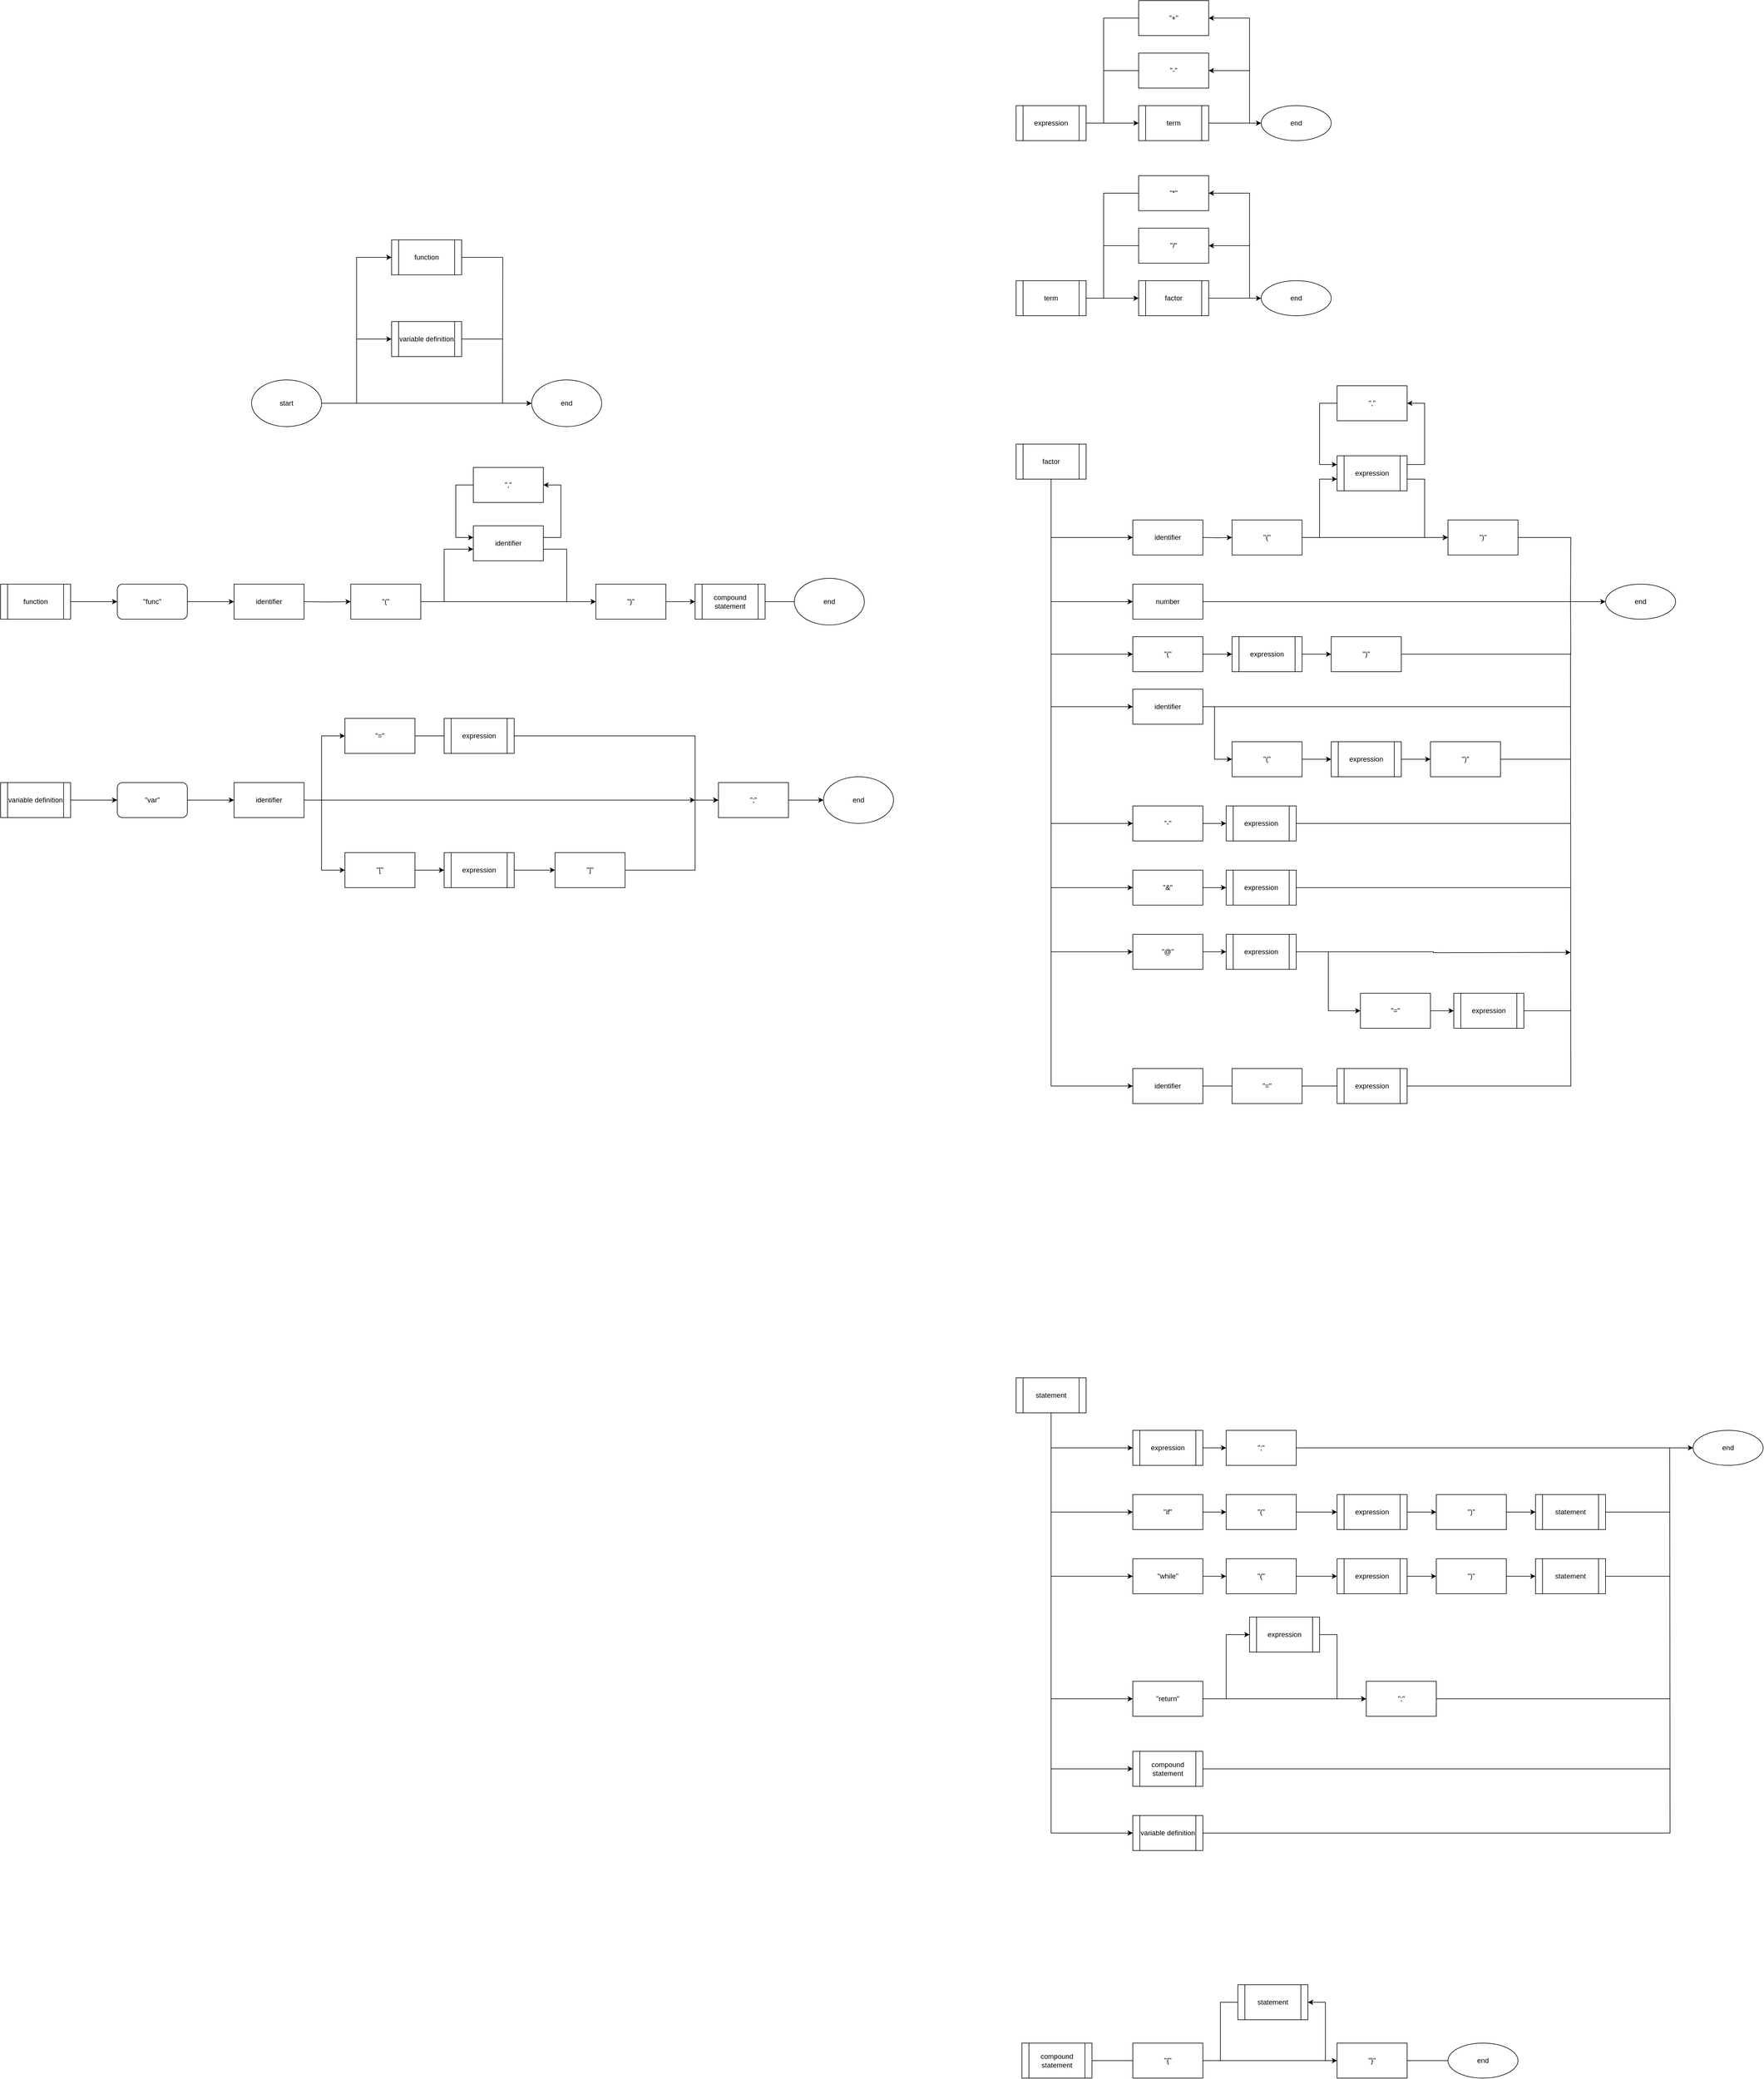 <mxfile version="17.2.4" type="device"><diagram id="jOlAet6pSQnwV60Gyuv5" name="Page-1"><mxGraphModel dx="3673" dy="1427" grid="1" gridSize="10" guides="1" tooltips="1" connect="1" arrows="1" fold="1" page="0" pageScale="1" pageWidth="850" pageHeight="1100" math="0" shadow="0"><root><mxCell id="0"/><mxCell id="1" parent="0"/><mxCell id="7NWGOgkD6IIkmXvUyuZl-1" value="&lt;div&gt;start&lt;/div&gt;" style="ellipse;whiteSpace=wrap;html=1;" parent="1" vertex="1"><mxGeometry x="-1550" y="530" width="120" height="80" as="geometry"/></mxCell><mxCell id="7NWGOgkD6IIkmXvUyuZl-3" value="&lt;div&gt;end&lt;/div&gt;" style="ellipse;whiteSpace=wrap;html=1;" parent="1" vertex="1"><mxGeometry x="-1070" y="530" width="120" height="80" as="geometry"/></mxCell><mxCell id="7NWGOgkD6IIkmXvUyuZl-16" value="" style="edgeStyle=orthogonalEdgeStyle;rounded=0;orthogonalLoop=1;jettySize=auto;html=1;" parent="1" source="7NWGOgkD6IIkmXvUyuZl-7" target="7NWGOgkD6IIkmXvUyuZl-8" edge="1"><mxGeometry relative="1" as="geometry"/></mxCell><mxCell id="7NWGOgkD6IIkmXvUyuZl-7" value="function" style="shape=process;whiteSpace=wrap;html=1;backgroundOutline=1;" parent="1" vertex="1"><mxGeometry x="-1980" y="880" width="120" height="60" as="geometry"/></mxCell><mxCell id="7NWGOgkD6IIkmXvUyuZl-17" value="" style="edgeStyle=orthogonalEdgeStyle;rounded=0;orthogonalLoop=1;jettySize=auto;html=1;" parent="1" source="7NWGOgkD6IIkmXvUyuZl-8" edge="1"><mxGeometry relative="1" as="geometry"><mxPoint x="-1580" y="910" as="targetPoint"/></mxGeometry></mxCell><mxCell id="7NWGOgkD6IIkmXvUyuZl-8" value="&quot;func&quot;" style="rounded=1;whiteSpace=wrap;html=1;" parent="1" vertex="1"><mxGeometry x="-1780" y="880" width="120" height="60" as="geometry"/></mxCell><mxCell id="7NWGOgkD6IIkmXvUyuZl-18" value="" style="edgeStyle=orthogonalEdgeStyle;rounded=0;orthogonalLoop=1;jettySize=auto;html=1;" parent="1" target="7NWGOgkD6IIkmXvUyuZl-11" edge="1"><mxGeometry relative="1" as="geometry"><mxPoint x="-1460" y="910" as="sourcePoint"/></mxGeometry></mxCell><mxCell id="7NWGOgkD6IIkmXvUyuZl-10" value="function" style="shape=process;whiteSpace=wrap;html=1;backgroundOutline=1;" parent="1" vertex="1"><mxGeometry x="-1310" y="290" width="120" height="60" as="geometry"/></mxCell><mxCell id="7NWGOgkD6IIkmXvUyuZl-19" value="" style="edgeStyle=orthogonalEdgeStyle;rounded=0;orthogonalLoop=1;jettySize=auto;html=1;" parent="1" source="7NWGOgkD6IIkmXvUyuZl-11" target="7NWGOgkD6IIkmXvUyuZl-12" edge="1"><mxGeometry relative="1" as="geometry"/></mxCell><mxCell id="7NWGOgkD6IIkmXvUyuZl-11" value="&quot;(&quot;" style="rounded=0;whiteSpace=wrap;html=1;" parent="1" vertex="1"><mxGeometry x="-1380" y="880" width="120" height="60" as="geometry"/></mxCell><mxCell id="7NWGOgkD6IIkmXvUyuZl-20" value="" style="edgeStyle=orthogonalEdgeStyle;rounded=0;orthogonalLoop=1;jettySize=auto;html=1;" parent="1" source="7NWGOgkD6IIkmXvUyuZl-12" target="7NWGOgkD6IIkmXvUyuZl-14" edge="1"><mxGeometry relative="1" as="geometry"><mxPoint x="-790" y="910" as="targetPoint"/></mxGeometry></mxCell><mxCell id="7NWGOgkD6IIkmXvUyuZl-12" value="&quot;)&quot;" style="rounded=0;whiteSpace=wrap;html=1;" parent="1" vertex="1"><mxGeometry x="-960" y="880" width="120" height="60" as="geometry"/></mxCell><mxCell id="3ghRDXgJVpnBYHGgJb1I-20" value="" style="edgeStyle=orthogonalEdgeStyle;rounded=0;orthogonalLoop=1;jettySize=auto;html=1;endArrow=none;endFill=0;" parent="1" source="7NWGOgkD6IIkmXvUyuZl-14" target="3ghRDXgJVpnBYHGgJb1I-19" edge="1"><mxGeometry relative="1" as="geometry"/></mxCell><mxCell id="7NWGOgkD6IIkmXvUyuZl-14" value="compound statement" style="shape=process;whiteSpace=wrap;html=1;backgroundOutline=1;" parent="1" vertex="1"><mxGeometry x="-790" y="880" width="120" height="60" as="geometry"/></mxCell><mxCell id="pxtvTBd6FCboAQaZrBCp-7" value="" style="edgeStyle=elbowEdgeStyle;rounded=0;orthogonalLoop=1;jettySize=auto;html=1;" parent="1" source="pxtvTBd6FCboAQaZrBCp-1" target="b-G8yC-g3anBei29U1z--9" edge="1"><mxGeometry relative="1" as="geometry"><mxPoint x="-40" y="670" as="targetPoint"/><mxPoint x="-40" y="670" as="sourcePoint"/><Array as="points"><mxPoint x="-180" y="1200"/></Array></mxGeometry></mxCell><mxCell id="pxtvTBd6FCboAQaZrBCp-1" value="factor" style="shape=process;whiteSpace=wrap;html=1;backgroundOutline=1;" parent="1" vertex="1"><mxGeometry x="-240" y="640" width="120" height="60" as="geometry"/></mxCell><mxCell id="pxtvTBd6FCboAQaZrBCp-8" value="" style="edgeStyle=orthogonalEdgeStyle;rounded=0;orthogonalLoop=1;jettySize=auto;html=1;" parent="1" target="pxtvTBd6FCboAQaZrBCp-4" edge="1"><mxGeometry relative="1" as="geometry"><mxPoint x="80" y="800" as="sourcePoint"/></mxGeometry></mxCell><mxCell id="twI_Rjjziyu3N-fVAOYL-1" style="edgeStyle=orthogonalEdgeStyle;rounded=0;orthogonalLoop=1;jettySize=auto;html=1;exitX=1;exitY=0.5;exitDx=0;exitDy=0;entryX=0;entryY=0.5;entryDx=0;entryDy=0;" parent="1" source="pxtvTBd6FCboAQaZrBCp-4" target="pxtvTBd6FCboAQaZrBCp-5" edge="1"><mxGeometry relative="1" as="geometry"/></mxCell><mxCell id="pxtvTBd6FCboAQaZrBCp-4" value="&quot;(&quot;" style="rounded=0;whiteSpace=wrap;html=1;" parent="1" vertex="1"><mxGeometry x="130" y="770" width="120" height="60" as="geometry"/></mxCell><mxCell id="pxtvTBd6FCboAQaZrBCp-5" value="&quot;)&quot;" style="rounded=0;whiteSpace=wrap;html=1;" parent="1" vertex="1"><mxGeometry x="500" y="770" width="120" height="60" as="geometry"/></mxCell><mxCell id="pxtvTBd6FCboAQaZrBCp-10" value="identifier" style="rounded=0;whiteSpace=wrap;html=1;" parent="1" vertex="1"><mxGeometry x="-1580" y="880" width="120" height="60" as="geometry"/></mxCell><mxCell id="pxtvTBd6FCboAQaZrBCp-11" value="identifier" style="rounded=0;whiteSpace=wrap;html=1;" parent="1" vertex="1"><mxGeometry x="-40" y="770" width="120" height="60" as="geometry"/></mxCell><mxCell id="b-G8yC-g3anBei29U1z--15" value="" style="edgeStyle=orthogonalEdgeStyle;rounded=0;orthogonalLoop=1;jettySize=auto;html=1;endArrow=none;endFill=0;" parent="1" source="b-G8yC-g3anBei29U1z--9" target="b-G8yC-g3anBei29U1z--12" edge="1"><mxGeometry relative="1" as="geometry"/></mxCell><mxCell id="b-G8yC-g3anBei29U1z--9" value="identifier" style="rounded=0;whiteSpace=wrap;html=1;" parent="1" vertex="1"><mxGeometry x="-40" y="1710" width="120" height="60" as="geometry"/></mxCell><mxCell id="b-G8yC-g3anBei29U1z--16" value="" style="edgeStyle=orthogonalEdgeStyle;rounded=0;orthogonalLoop=1;jettySize=auto;html=1;endArrow=none;endFill=0;" parent="1" source="b-G8yC-g3anBei29U1z--12" edge="1"><mxGeometry relative="1" as="geometry"><mxPoint x="310" y="1740" as="targetPoint"/></mxGeometry></mxCell><mxCell id="b-G8yC-g3anBei29U1z--12" value="&quot;=&quot;" style="rounded=0;whiteSpace=wrap;html=1;" parent="1" vertex="1"><mxGeometry x="130" y="1710" width="120" height="60" as="geometry"/></mxCell><mxCell id="gbQ3qK_czDRRS3m3DaJ--5" value="" style="edgeStyle=orthogonalEdgeStyle;rounded=0;orthogonalLoop=1;jettySize=auto;html=1;" parent="1" source="gbQ3qK_czDRRS3m3DaJ--2" target="gbQ3qK_czDRRS3m3DaJ--3" edge="1"><mxGeometry relative="1" as="geometry"/></mxCell><mxCell id="gbQ3qK_czDRRS3m3DaJ--2" value="term" style="shape=process;whiteSpace=wrap;html=1;backgroundOutline=1;" parent="1" vertex="1"><mxGeometry x="-240" y="360" width="120" height="60" as="geometry"/></mxCell><mxCell id="gbQ3qK_czDRRS3m3DaJ--6" value="" style="edgeStyle=orthogonalEdgeStyle;rounded=0;orthogonalLoop=1;jettySize=auto;html=1;" parent="1" source="gbQ3qK_czDRRS3m3DaJ--3" target="gbQ3qK_czDRRS3m3DaJ--4" edge="1"><mxGeometry relative="1" as="geometry"/></mxCell><mxCell id="gbQ3qK_czDRRS3m3DaJ--3" value="factor" style="shape=process;whiteSpace=wrap;html=1;backgroundOutline=1;" parent="1" vertex="1"><mxGeometry x="-30" y="360" width="120" height="60" as="geometry"/></mxCell><mxCell id="gbQ3qK_czDRRS3m3DaJ--4" value="end" style="ellipse;whiteSpace=wrap;html=1;" parent="1" vertex="1"><mxGeometry x="180" y="360" width="120" height="60" as="geometry"/></mxCell><mxCell id="gbQ3qK_czDRRS3m3DaJ--7" value="&quot;/&quot;" style="rounded=0;whiteSpace=wrap;html=1;" parent="1" vertex="1"><mxGeometry x="-30" y="270" width="120" height="60" as="geometry"/></mxCell><mxCell id="gbQ3qK_czDRRS3m3DaJ--8" value="&quot;*&quot;" style="rounded=0;whiteSpace=wrap;html=1;" parent="1" vertex="1"><mxGeometry x="-30" y="180" width="120" height="60" as="geometry"/></mxCell><mxCell id="gbQ3qK_czDRRS3m3DaJ--9" value="" style="endArrow=classic;html=1;rounded=0;edgeStyle=orthogonalEdgeStyle;" parent="1" target="gbQ3qK_czDRRS3m3DaJ--8" edge="1"><mxGeometry width="50" height="50" relative="1" as="geometry"><mxPoint x="150" y="390" as="sourcePoint"/><mxPoint x="230" y="230" as="targetPoint"/><Array as="points"><mxPoint x="160" y="390"/><mxPoint x="160" y="210"/></Array></mxGeometry></mxCell><mxCell id="gbQ3qK_czDRRS3m3DaJ--10" value="" style="endArrow=classic;html=1;rounded=0;" parent="1" target="gbQ3qK_czDRRS3m3DaJ--7" edge="1"><mxGeometry width="50" height="50" relative="1" as="geometry"><mxPoint x="160" y="300" as="sourcePoint"/><mxPoint x="170" y="280" as="targetPoint"/></mxGeometry></mxCell><mxCell id="gbQ3qK_czDRRS3m3DaJ--11" value="" style="endArrow=none;html=1;rounded=0;edgeStyle=orthogonalEdgeStyle;" parent="1" target="gbQ3qK_czDRRS3m3DaJ--8" edge="1"><mxGeometry width="50" height="50" relative="1" as="geometry"><mxPoint x="-80" y="390" as="sourcePoint"/><mxPoint x="-120" y="230" as="targetPoint"/><Array as="points"><mxPoint x="-90" y="390"/><mxPoint x="-90" y="210"/></Array></mxGeometry></mxCell><mxCell id="gbQ3qK_czDRRS3m3DaJ--12" value="" style="endArrow=none;html=1;rounded=0;" parent="1" target="gbQ3qK_czDRRS3m3DaJ--7" edge="1"><mxGeometry width="50" height="50" relative="1" as="geometry"><mxPoint x="-90" y="300" as="sourcePoint"/><mxPoint x="-30" y="290" as="targetPoint"/></mxGeometry></mxCell><mxCell id="gbQ3qK_czDRRS3m3DaJ--14" value="end" style="ellipse;whiteSpace=wrap;html=1;" parent="1" vertex="1"><mxGeometry x="770" y="880" width="120" height="60" as="geometry"/></mxCell><mxCell id="gbQ3qK_czDRRS3m3DaJ--15" value="number" style="rounded=0;whiteSpace=wrap;html=1;" parent="1" vertex="1"><mxGeometry x="-40" y="880" width="120" height="60" as="geometry"/></mxCell><mxCell id="gbQ3qK_czDRRS3m3DaJ--16" value="" style="endArrow=classic;html=1;rounded=0;edgeStyle=elbowEdgeStyle;" parent="1" source="gbQ3qK_czDRRS3m3DaJ--25" target="3ghRDXgJVpnBYHGgJb1I-40" edge="1"><mxGeometry width="50" height="50" relative="1" as="geometry"><mxPoint x="-180" y="2010" as="sourcePoint"/><mxPoint x="-150" y="1960" as="targetPoint"/><Array as="points"><mxPoint x="-180" y="2640"/></Array></mxGeometry></mxCell><mxCell id="gbQ3qK_czDRRS3m3DaJ--17" value="" style="endArrow=classic;html=1;rounded=0;" parent="1" target="pxtvTBd6FCboAQaZrBCp-11" edge="1"><mxGeometry width="50" height="50" relative="1" as="geometry"><mxPoint x="-180" y="800" as="sourcePoint"/><mxPoint x="-170" y="790" as="targetPoint"/></mxGeometry></mxCell><mxCell id="gbQ3qK_czDRRS3m3DaJ--22" value="" style="endArrow=classic;html=1;rounded=0;edgeStyle=orthogonalEdgeStyle;endFill=1;" parent="1" source="gbQ3qK_czDRRS3m3DaJ--15" target="gbQ3qK_czDRRS3m3DaJ--14" edge="1"><mxGeometry width="50" height="50" relative="1" as="geometry"><mxPoint x="250" y="1020.043" as="sourcePoint"/><mxPoint x="710" y="920" as="targetPoint"/><Array as="points"><mxPoint x="450" y="910"/><mxPoint x="450" y="910"/></Array></mxGeometry></mxCell><mxCell id="gbQ3qK_czDRRS3m3DaJ--23" value="" style="endArrow=none;html=1;rounded=0;edgeStyle=orthogonalEdgeStyle;" parent="1" source="pxtvTBd6FCboAQaZrBCp-5" edge="1"><mxGeometry width="50" height="50" relative="1" as="geometry"><mxPoint x="810" y="800.043" as="sourcePoint"/><mxPoint x="710" y="910" as="targetPoint"/></mxGeometry></mxCell><mxCell id="gbQ3qK_czDRRS3m3DaJ--30" style="edgeStyle=orthogonalEdgeStyle;rounded=0;orthogonalLoop=1;jettySize=auto;html=1;exitX=0.5;exitY=1;exitDx=0;exitDy=0;entryX=0;entryY=0.5;entryDx=0;entryDy=0;" parent="1" source="gbQ3qK_czDRRS3m3DaJ--25" target="gbQ3qK_czDRRS3m3DaJ--26" edge="1"><mxGeometry relative="1" as="geometry"/></mxCell><mxCell id="gbQ3qK_czDRRS3m3DaJ--25" value="statement" style="shape=process;whiteSpace=wrap;html=1;backgroundOutline=1;" parent="1" vertex="1"><mxGeometry x="-240" y="2240" width="120" height="60" as="geometry"/></mxCell><mxCell id="gbQ3qK_czDRRS3m3DaJ--32" value="" style="edgeStyle=orthogonalEdgeStyle;rounded=0;orthogonalLoop=1;jettySize=auto;html=1;" parent="1" source="gbQ3qK_czDRRS3m3DaJ--26" target="gbQ3qK_czDRRS3m3DaJ--31" edge="1"><mxGeometry relative="1" as="geometry"/></mxCell><mxCell id="gbQ3qK_czDRRS3m3DaJ--26" value="expression" style="shape=process;whiteSpace=wrap;html=1;backgroundOutline=1;" parent="1" vertex="1"><mxGeometry x="-40" y="2330" width="120" height="60" as="geometry"/></mxCell><mxCell id="gbQ3qK_czDRRS3m3DaJ--27" value="end" style="ellipse;whiteSpace=wrap;html=1;" parent="1" vertex="1"><mxGeometry x="920" y="2330" width="120" height="60" as="geometry"/></mxCell><mxCell id="gbQ3qK_czDRRS3m3DaJ--33" value="" style="edgeStyle=orthogonalEdgeStyle;rounded=0;orthogonalLoop=1;jettySize=auto;html=1;" parent="1" source="gbQ3qK_czDRRS3m3DaJ--31" target="gbQ3qK_czDRRS3m3DaJ--27" edge="1"><mxGeometry relative="1" as="geometry"><Array as="points"><mxPoint x="890" y="2360"/><mxPoint x="890" y="2360"/></Array></mxGeometry></mxCell><mxCell id="gbQ3qK_czDRRS3m3DaJ--31" value="&quot;;&quot;" style="rounded=0;whiteSpace=wrap;html=1;" parent="1" vertex="1"><mxGeometry x="120" y="2330" width="120" height="60" as="geometry"/></mxCell><mxCell id="twI_Rjjziyu3N-fVAOYL-5" style="edgeStyle=orthogonalEdgeStyle;rounded=0;orthogonalLoop=1;jettySize=auto;html=1;exitX=1;exitY=0.25;exitDx=0;exitDy=0;entryX=1;entryY=0.5;entryDx=0;entryDy=0;" parent="1" source="gbQ3qK_czDRRS3m3DaJ--34" target="twI_Rjjziyu3N-fVAOYL-4" edge="1"><mxGeometry relative="1" as="geometry"><Array as="points"><mxPoint x="460" y="675"/><mxPoint x="460" y="570"/></Array></mxGeometry></mxCell><mxCell id="gbQ3qK_czDRRS3m3DaJ--34" value="expression" style="shape=process;whiteSpace=wrap;html=1;backgroundOutline=1;" parent="1" vertex="1"><mxGeometry x="310" y="660" width="120" height="60" as="geometry"/></mxCell><mxCell id="gbQ3qK_czDRRS3m3DaJ--36" value="expression" style="shape=process;whiteSpace=wrap;html=1;backgroundOutline=1;" parent="1" vertex="1"><mxGeometry x="310" y="1710" width="120" height="60" as="geometry"/></mxCell><mxCell id="gbQ3qK_czDRRS3m3DaJ--42" value="" style="edgeStyle=orthogonalEdgeStyle;rounded=0;orthogonalLoop=1;jettySize=auto;html=1;" parent="1" source="gbQ3qK_czDRRS3m3DaJ--43" target="gbQ3qK_czDRRS3m3DaJ--45" edge="1"><mxGeometry relative="1" as="geometry"/></mxCell><mxCell id="gbQ3qK_czDRRS3m3DaJ--43" value="expression" style="shape=process;whiteSpace=wrap;html=1;backgroundOutline=1;" parent="1" vertex="1"><mxGeometry x="-240" y="60" width="120" height="60" as="geometry"/></mxCell><mxCell id="gbQ3qK_czDRRS3m3DaJ--44" value="" style="edgeStyle=orthogonalEdgeStyle;rounded=0;orthogonalLoop=1;jettySize=auto;html=1;" parent="1" source="gbQ3qK_czDRRS3m3DaJ--45" target="gbQ3qK_czDRRS3m3DaJ--46" edge="1"><mxGeometry relative="1" as="geometry"/></mxCell><mxCell id="gbQ3qK_czDRRS3m3DaJ--45" value="term" style="shape=process;whiteSpace=wrap;html=1;backgroundOutline=1;" parent="1" vertex="1"><mxGeometry x="-30" y="60" width="120" height="60" as="geometry"/></mxCell><mxCell id="gbQ3qK_czDRRS3m3DaJ--46" value="end" style="ellipse;whiteSpace=wrap;html=1;" parent="1" vertex="1"><mxGeometry x="180" y="60" width="120" height="60" as="geometry"/></mxCell><mxCell id="gbQ3qK_czDRRS3m3DaJ--47" value="&quot;-&quot;" style="rounded=0;whiteSpace=wrap;html=1;" parent="1" vertex="1"><mxGeometry x="-30" y="-30" width="120" height="60" as="geometry"/></mxCell><mxCell id="gbQ3qK_czDRRS3m3DaJ--48" value="&quot;+&quot;" style="rounded=0;whiteSpace=wrap;html=1;" parent="1" vertex="1"><mxGeometry x="-30" y="-120" width="120" height="60" as="geometry"/></mxCell><mxCell id="gbQ3qK_czDRRS3m3DaJ--49" value="" style="endArrow=classic;html=1;rounded=0;edgeStyle=orthogonalEdgeStyle;" parent="1" target="gbQ3qK_czDRRS3m3DaJ--48" edge="1"><mxGeometry width="50" height="50" relative="1" as="geometry"><mxPoint x="150" y="90" as="sourcePoint"/><mxPoint x="230" y="-70" as="targetPoint"/><Array as="points"><mxPoint x="160" y="90"/><mxPoint x="160" y="-90"/></Array></mxGeometry></mxCell><mxCell id="gbQ3qK_czDRRS3m3DaJ--50" value="" style="endArrow=classic;html=1;rounded=0;" parent="1" target="gbQ3qK_czDRRS3m3DaJ--47" edge="1"><mxGeometry width="50" height="50" relative="1" as="geometry"><mxPoint x="160" as="sourcePoint"/><mxPoint x="170" y="-20" as="targetPoint"/></mxGeometry></mxCell><mxCell id="gbQ3qK_czDRRS3m3DaJ--51" value="" style="endArrow=none;html=1;rounded=0;edgeStyle=orthogonalEdgeStyle;" parent="1" target="gbQ3qK_czDRRS3m3DaJ--48" edge="1"><mxGeometry width="50" height="50" relative="1" as="geometry"><mxPoint x="-80" y="90" as="sourcePoint"/><mxPoint x="-120" y="-70" as="targetPoint"/><Array as="points"><mxPoint x="-90" y="90"/><mxPoint x="-90" y="-90"/></Array></mxGeometry></mxCell><mxCell id="gbQ3qK_czDRRS3m3DaJ--52" value="" style="endArrow=none;html=1;rounded=0;" parent="1" target="gbQ3qK_czDRRS3m3DaJ--47" edge="1"><mxGeometry width="50" height="50" relative="1" as="geometry"><mxPoint x="-90" as="sourcePoint"/><mxPoint x="-30" y="-10" as="targetPoint"/></mxGeometry></mxCell><mxCell id="gbQ3qK_czDRRS3m3DaJ--59" value="" style="edgeStyle=orthogonalEdgeStyle;rounded=0;orthogonalLoop=1;jettySize=auto;html=1;endArrow=classic;endFill=1;" parent="1" source="gbQ3qK_czDRRS3m3DaJ--55" target="gbQ3qK_czDRRS3m3DaJ--56" edge="1"><mxGeometry relative="1" as="geometry"/></mxCell><mxCell id="gbQ3qK_czDRRS3m3DaJ--55" value="&quot;(&quot;" style="rounded=0;whiteSpace=wrap;html=1;" parent="1" vertex="1"><mxGeometry x="-40" y="970" width="120" height="60" as="geometry"/></mxCell><mxCell id="gbQ3qK_czDRRS3m3DaJ--60" value="" style="edgeStyle=orthogonalEdgeStyle;rounded=0;orthogonalLoop=1;jettySize=auto;html=1;endArrow=classic;endFill=1;" parent="1" source="gbQ3qK_czDRRS3m3DaJ--56" target="gbQ3qK_czDRRS3m3DaJ--57" edge="1"><mxGeometry relative="1" as="geometry"/></mxCell><mxCell id="gbQ3qK_czDRRS3m3DaJ--56" value="expression" style="shape=process;whiteSpace=wrap;html=1;backgroundOutline=1;" parent="1" vertex="1"><mxGeometry x="130" y="970" width="120" height="60" as="geometry"/></mxCell><mxCell id="gbQ3qK_czDRRS3m3DaJ--57" value="&quot;)&quot;" style="rounded=0;whiteSpace=wrap;html=1;" parent="1" vertex="1"><mxGeometry x="300" y="970" width="120" height="60" as="geometry"/></mxCell><mxCell id="gbQ3qK_czDRRS3m3DaJ--58" value="" style="endArrow=classic;html=1;rounded=0;" parent="1" target="gbQ3qK_czDRRS3m3DaJ--15" edge="1"><mxGeometry width="50" height="50" relative="1" as="geometry"><mxPoint x="-180" y="910" as="sourcePoint"/><mxPoint x="-150" y="890" as="targetPoint"/></mxGeometry></mxCell><mxCell id="gbQ3qK_czDRRS3m3DaJ--61" value="" style="endArrow=none;html=1;rounded=0;edgeStyle=orthogonalEdgeStyle;" parent="1" source="gbQ3qK_czDRRS3m3DaJ--57" edge="1"><mxGeometry width="50" height="50" relative="1" as="geometry"><mxPoint x="480" y="1000" as="sourcePoint"/><mxPoint x="710" y="910" as="targetPoint"/></mxGeometry></mxCell><mxCell id="gbQ3qK_czDRRS3m3DaJ--64" value="identifier" style="rounded=0;whiteSpace=wrap;html=1;" parent="1" vertex="1"><mxGeometry x="-40" y="1060" width="120" height="60" as="geometry"/></mxCell><mxCell id="gbQ3qK_czDRRS3m3DaJ--65" value="" style="endArrow=classic;html=1;rounded=0;" parent="1" target="gbQ3qK_czDRRS3m3DaJ--55" edge="1"><mxGeometry width="50" height="50" relative="1" as="geometry"><mxPoint x="-180" y="1000" as="sourcePoint"/><mxPoint x="-160" y="1000" as="targetPoint"/></mxGeometry></mxCell><mxCell id="gbQ3qK_czDRRS3m3DaJ--66" value="" style="endArrow=none;html=1;rounded=0;edgeStyle=orthogonalEdgeStyle;" parent="1" source="gbQ3qK_czDRRS3m3DaJ--36" edge="1"><mxGeometry width="50" height="50" relative="1" as="geometry"><mxPoint x="200" y="1110" as="sourcePoint"/><mxPoint x="710" y="1000" as="targetPoint"/></mxGeometry></mxCell><mxCell id="V1tTH2JWIsKW6Xv8xMxE-7" value="" style="edgeStyle=orthogonalEdgeStyle;rounded=0;orthogonalLoop=1;jettySize=auto;html=1;" parent="1" source="V1tTH2JWIsKW6Xv8xMxE-1" target="V1tTH2JWIsKW6Xv8xMxE-2" edge="1"><mxGeometry relative="1" as="geometry"/></mxCell><mxCell id="V1tTH2JWIsKW6Xv8xMxE-1" value="&quot;if&quot;" style="rounded=0;whiteSpace=wrap;html=1;" parent="1" vertex="1"><mxGeometry x="-40" y="2440" width="120" height="60" as="geometry"/></mxCell><mxCell id="V1tTH2JWIsKW6Xv8xMxE-8" value="" style="edgeStyle=orthogonalEdgeStyle;rounded=0;orthogonalLoop=1;jettySize=auto;html=1;" parent="1" source="V1tTH2JWIsKW6Xv8xMxE-2" target="V1tTH2JWIsKW6Xv8xMxE-3" edge="1"><mxGeometry relative="1" as="geometry"/></mxCell><mxCell id="V1tTH2JWIsKW6Xv8xMxE-2" value="&quot;(&quot;" style="rounded=0;whiteSpace=wrap;html=1;" parent="1" vertex="1"><mxGeometry x="120" y="2440" width="120" height="60" as="geometry"/></mxCell><mxCell id="V1tTH2JWIsKW6Xv8xMxE-9" value="" style="edgeStyle=orthogonalEdgeStyle;rounded=0;orthogonalLoop=1;jettySize=auto;html=1;" parent="1" source="V1tTH2JWIsKW6Xv8xMxE-3" target="V1tTH2JWIsKW6Xv8xMxE-4" edge="1"><mxGeometry relative="1" as="geometry"/></mxCell><mxCell id="V1tTH2JWIsKW6Xv8xMxE-3" value="expression" style="shape=process;whiteSpace=wrap;html=1;backgroundOutline=1;" parent="1" vertex="1"><mxGeometry x="310" y="2440" width="120" height="60" as="geometry"/></mxCell><mxCell id="V1tTH2JWIsKW6Xv8xMxE-10" value="" style="edgeStyle=orthogonalEdgeStyle;rounded=0;orthogonalLoop=1;jettySize=auto;html=1;" parent="1" source="V1tTH2JWIsKW6Xv8xMxE-4" target="V1tTH2JWIsKW6Xv8xMxE-5" edge="1"><mxGeometry relative="1" as="geometry"/></mxCell><mxCell id="V1tTH2JWIsKW6Xv8xMxE-4" value="&quot;)&quot;" style="rounded=0;whiteSpace=wrap;html=1;" parent="1" vertex="1"><mxGeometry x="480" y="2440" width="120" height="60" as="geometry"/></mxCell><mxCell id="V1tTH2JWIsKW6Xv8xMxE-5" value="statement" style="shape=process;whiteSpace=wrap;html=1;backgroundOutline=1;" parent="1" vertex="1"><mxGeometry x="650" y="2440" width="120" height="60" as="geometry"/></mxCell><mxCell id="V1tTH2JWIsKW6Xv8xMxE-15" style="edgeStyle=orthogonalEdgeStyle;rounded=0;orthogonalLoop=1;jettySize=auto;html=1;" parent="1" source="V1tTH2JWIsKW6Xv8xMxE-13" target="V1tTH2JWIsKW6Xv8xMxE-14" edge="1"><mxGeometry relative="1" as="geometry"/></mxCell><mxCell id="V1tTH2JWIsKW6Xv8xMxE-13" value="&quot;{&quot;" style="rounded=0;whiteSpace=wrap;html=1;" parent="1" vertex="1"><mxGeometry x="-40" y="3380" width="120" height="60" as="geometry"/></mxCell><mxCell id="3ghRDXgJVpnBYHGgJb1I-18" value="" style="edgeStyle=orthogonalEdgeStyle;rounded=0;orthogonalLoop=1;jettySize=auto;html=1;endArrow=none;endFill=0;" parent="1" source="V1tTH2JWIsKW6Xv8xMxE-14" target="3ghRDXgJVpnBYHGgJb1I-17" edge="1"><mxGeometry relative="1" as="geometry"/></mxCell><mxCell id="V1tTH2JWIsKW6Xv8xMxE-14" value="&quot;}&quot;" style="rounded=0;whiteSpace=wrap;html=1;" parent="1" vertex="1"><mxGeometry x="310" y="3380" width="120" height="60" as="geometry"/></mxCell><mxCell id="V1tTH2JWIsKW6Xv8xMxE-16" value="statement" style="shape=process;whiteSpace=wrap;html=1;backgroundOutline=1;" parent="1" vertex="1"><mxGeometry x="140" y="3280" width="120" height="60" as="geometry"/></mxCell><mxCell id="V1tTH2JWIsKW6Xv8xMxE-17" value="" style="endArrow=classic;html=1;rounded=0;edgeStyle=orthogonalEdgeStyle;" parent="1" target="V1tTH2JWIsKW6Xv8xMxE-16" edge="1"><mxGeometry width="50" height="50" relative="1" as="geometry"><mxPoint x="280" y="3410" as="sourcePoint"/><mxPoint x="200" y="3460" as="targetPoint"/><Array as="points"><mxPoint x="290" y="3410"/><mxPoint x="290" y="3310"/></Array></mxGeometry></mxCell><mxCell id="V1tTH2JWIsKW6Xv8xMxE-18" value="" style="endArrow=none;html=1;rounded=0;edgeStyle=orthogonalEdgeStyle;" parent="1" target="V1tTH2JWIsKW6Xv8xMxE-16" edge="1"><mxGeometry width="50" height="50" relative="1" as="geometry"><mxPoint x="100" y="3410" as="sourcePoint"/><mxPoint x="-30" y="3510" as="targetPoint"/><Array as="points"><mxPoint x="110" y="3410"/><mxPoint x="110" y="3310"/></Array></mxGeometry></mxCell><mxCell id="V1tTH2JWIsKW6Xv8xMxE-19" value="" style="endArrow=classic;html=1;rounded=0;" parent="1" target="V1tTH2JWIsKW6Xv8xMxE-1" edge="1"><mxGeometry width="50" height="50" relative="1" as="geometry"><mxPoint x="-180" y="2470" as="sourcePoint"/><mxPoint x="-250" y="2510" as="targetPoint"/></mxGeometry></mxCell><mxCell id="3ghRDXgJVpnBYHGgJb1I-1" value="" style="edgeStyle=orthogonalEdgeStyle;rounded=0;orthogonalLoop=1;jettySize=auto;html=1;" parent="1" source="3ghRDXgJVpnBYHGgJb1I-2" target="3ghRDXgJVpnBYHGgJb1I-4" edge="1"><mxGeometry relative="1" as="geometry"/></mxCell><mxCell id="3ghRDXgJVpnBYHGgJb1I-2" value="&quot;while&quot;" style="rounded=0;whiteSpace=wrap;html=1;" parent="1" vertex="1"><mxGeometry x="-40" y="2550" width="120" height="60" as="geometry"/></mxCell><mxCell id="3ghRDXgJVpnBYHGgJb1I-3" value="" style="edgeStyle=orthogonalEdgeStyle;rounded=0;orthogonalLoop=1;jettySize=auto;html=1;" parent="1" source="3ghRDXgJVpnBYHGgJb1I-4" target="3ghRDXgJVpnBYHGgJb1I-6" edge="1"><mxGeometry relative="1" as="geometry"/></mxCell><mxCell id="3ghRDXgJVpnBYHGgJb1I-4" value="&quot;(&quot;" style="rounded=0;whiteSpace=wrap;html=1;" parent="1" vertex="1"><mxGeometry x="120" y="2550" width="120" height="60" as="geometry"/></mxCell><mxCell id="3ghRDXgJVpnBYHGgJb1I-5" value="" style="edgeStyle=orthogonalEdgeStyle;rounded=0;orthogonalLoop=1;jettySize=auto;html=1;" parent="1" source="3ghRDXgJVpnBYHGgJb1I-6" target="3ghRDXgJVpnBYHGgJb1I-8" edge="1"><mxGeometry relative="1" as="geometry"/></mxCell><mxCell id="3ghRDXgJVpnBYHGgJb1I-6" value="expression" style="shape=process;whiteSpace=wrap;html=1;backgroundOutline=1;" parent="1" vertex="1"><mxGeometry x="310" y="2550" width="120" height="60" as="geometry"/></mxCell><mxCell id="3ghRDXgJVpnBYHGgJb1I-7" value="" style="edgeStyle=orthogonalEdgeStyle;rounded=0;orthogonalLoop=1;jettySize=auto;html=1;" parent="1" source="3ghRDXgJVpnBYHGgJb1I-8" target="3ghRDXgJVpnBYHGgJb1I-9" edge="1"><mxGeometry relative="1" as="geometry"/></mxCell><mxCell id="3ghRDXgJVpnBYHGgJb1I-8" value="&quot;)&quot;" style="rounded=0;whiteSpace=wrap;html=1;" parent="1" vertex="1"><mxGeometry x="480" y="2550" width="120" height="60" as="geometry"/></mxCell><mxCell id="3ghRDXgJVpnBYHGgJb1I-9" value="statement" style="shape=process;whiteSpace=wrap;html=1;backgroundOutline=1;" parent="1" vertex="1"><mxGeometry x="650" y="2550" width="120" height="60" as="geometry"/></mxCell><mxCell id="3ghRDXgJVpnBYHGgJb1I-12" value="" style="endArrow=none;html=1;rounded=0;edgeStyle=orthogonalEdgeStyle;" parent="1" source="3ghRDXgJVpnBYHGgJb1I-40" edge="1"><mxGeometry width="50" height="50" relative="1" as="geometry"><mxPoint x="550" y="2980" as="sourcePoint"/><mxPoint x="880" y="2360" as="targetPoint"/></mxGeometry></mxCell><mxCell id="3ghRDXgJVpnBYHGgJb1I-13" value="" style="endArrow=none;html=1;rounded=0;" parent="1" source="V1tTH2JWIsKW6Xv8xMxE-5" edge="1"><mxGeometry width="50" height="50" relative="1" as="geometry"><mxPoint x="750" y="2400" as="sourcePoint"/><mxPoint x="880" y="2470" as="targetPoint"/></mxGeometry></mxCell><mxCell id="3ghRDXgJVpnBYHGgJb1I-16" value="" style="edgeStyle=orthogonalEdgeStyle;rounded=0;orthogonalLoop=1;jettySize=auto;html=1;endArrow=none;endFill=0;" parent="1" source="3ghRDXgJVpnBYHGgJb1I-15" target="V1tTH2JWIsKW6Xv8xMxE-13" edge="1"><mxGeometry relative="1" as="geometry"/></mxCell><mxCell id="3ghRDXgJVpnBYHGgJb1I-15" value="compound statement" style="shape=process;whiteSpace=wrap;html=1;backgroundOutline=1;" parent="1" vertex="1"><mxGeometry x="-230" y="3380" width="120" height="60" as="geometry"/></mxCell><mxCell id="3ghRDXgJVpnBYHGgJb1I-17" value="end" style="ellipse;whiteSpace=wrap;html=1;" parent="1" vertex="1"><mxGeometry x="500" y="3380" width="120" height="60" as="geometry"/></mxCell><mxCell id="3ghRDXgJVpnBYHGgJb1I-19" value="&lt;div&gt;end&lt;/div&gt;" style="ellipse;whiteSpace=wrap;html=1;" parent="1" vertex="1"><mxGeometry x="-620" y="870" width="120" height="80" as="geometry"/></mxCell><mxCell id="3ghRDXgJVpnBYHGgJb1I-21" value="" style="edgeStyle=orthogonalEdgeStyle;rounded=0;orthogonalLoop=1;jettySize=auto;html=1;" parent="1" source="3ghRDXgJVpnBYHGgJb1I-22" target="3ghRDXgJVpnBYHGgJb1I-24" edge="1"><mxGeometry relative="1" as="geometry"/></mxCell><mxCell id="3ghRDXgJVpnBYHGgJb1I-22" value="variable definition" style="shape=process;whiteSpace=wrap;html=1;backgroundOutline=1;" parent="1" vertex="1"><mxGeometry x="-1980" y="1220" width="120" height="60" as="geometry"/></mxCell><mxCell id="3ghRDXgJVpnBYHGgJb1I-23" value="" style="edgeStyle=orthogonalEdgeStyle;rounded=0;orthogonalLoop=1;jettySize=auto;html=1;" parent="1" source="3ghRDXgJVpnBYHGgJb1I-24" edge="1"><mxGeometry relative="1" as="geometry"><mxPoint x="-1580" y="1250" as="targetPoint"/></mxGeometry></mxCell><mxCell id="3ghRDXgJVpnBYHGgJb1I-24" value="&quot;var&quot;" style="rounded=1;whiteSpace=wrap;html=1;" parent="1" vertex="1"><mxGeometry x="-1780" y="1220" width="120" height="60" as="geometry"/></mxCell><mxCell id="3ghRDXgJVpnBYHGgJb1I-25" value="" style="edgeStyle=orthogonalEdgeStyle;rounded=0;orthogonalLoop=1;jettySize=auto;html=1;" parent="1" edge="1"><mxGeometry relative="1" as="geometry"><mxPoint x="-1460" y="1250" as="sourcePoint"/><mxPoint x="-790" y="1250" as="targetPoint"/></mxGeometry></mxCell><mxCell id="3ghRDXgJVpnBYHGgJb1I-26" value="" style="edgeStyle=orthogonalEdgeStyle;rounded=0;orthogonalLoop=1;jettySize=auto;html=1;" parent="1" source="3ghRDXgJVpnBYHGgJb1I-27" target="3ghRDXgJVpnBYHGgJb1I-33" edge="1"><mxGeometry relative="1" as="geometry"><mxPoint x="-820.0" y="1250.0" as="targetPoint"/></mxGeometry></mxCell><mxCell id="3ghRDXgJVpnBYHGgJb1I-27" value="&quot;;&quot;" style="rounded=0;whiteSpace=wrap;html=1;" parent="1" vertex="1"><mxGeometry x="-750" y="1220" width="120" height="60" as="geometry"/></mxCell><mxCell id="3ghRDXgJVpnBYHGgJb1I-32" value="identifier" style="rounded=0;whiteSpace=wrap;html=1;" parent="1" vertex="1"><mxGeometry x="-1580" y="1220" width="120" height="60" as="geometry"/></mxCell><mxCell id="3ghRDXgJVpnBYHGgJb1I-33" value="&lt;div&gt;end&lt;/div&gt;" style="ellipse;whiteSpace=wrap;html=1;" parent="1" vertex="1"><mxGeometry x="-570" y="1210" width="120" height="80" as="geometry"/></mxCell><mxCell id="3ghRDXgJVpnBYHGgJb1I-34" value="variable definition" style="shape=process;whiteSpace=wrap;html=1;backgroundOutline=1;" parent="1" vertex="1"><mxGeometry x="-1310" y="430" width="120" height="60" as="geometry"/></mxCell><mxCell id="3ghRDXgJVpnBYHGgJb1I-35" value="" style="endArrow=classic;html=1;rounded=0;" parent="1" source="7NWGOgkD6IIkmXvUyuZl-1" target="7NWGOgkD6IIkmXvUyuZl-3" edge="1"><mxGeometry width="50" height="50" relative="1" as="geometry"><mxPoint x="-1370" y="620" as="sourcePoint"/><mxPoint x="-1320" y="570" as="targetPoint"/></mxGeometry></mxCell><mxCell id="3ghRDXgJVpnBYHGgJb1I-36" value="" style="endArrow=classic;html=1;rounded=0;edgeStyle=orthogonalEdgeStyle;" parent="1" target="7NWGOgkD6IIkmXvUyuZl-10" edge="1"><mxGeometry width="50" height="50" relative="1" as="geometry"><mxPoint x="-1360" y="570" as="sourcePoint"/><mxPoint x="-1440" y="400" as="targetPoint"/><Array as="points"><mxPoint x="-1370" y="570"/><mxPoint x="-1370" y="320"/></Array></mxGeometry></mxCell><mxCell id="3ghRDXgJVpnBYHGgJb1I-37" value="" style="endArrow=classic;html=1;rounded=0;" parent="1" target="3ghRDXgJVpnBYHGgJb1I-34" edge="1"><mxGeometry width="50" height="50" relative="1" as="geometry"><mxPoint x="-1370" y="460" as="sourcePoint"/><mxPoint x="-1350" y="460" as="targetPoint"/></mxGeometry></mxCell><mxCell id="3ghRDXgJVpnBYHGgJb1I-38" value="" style="endArrow=none;html=1;rounded=0;edgeStyle=orthogonalEdgeStyle;" parent="1" source="7NWGOgkD6IIkmXvUyuZl-10" edge="1"><mxGeometry width="50" height="50" relative="1" as="geometry"><mxPoint x="-1090" y="440" as="sourcePoint"/><mxPoint x="-1120" y="570" as="targetPoint"/></mxGeometry></mxCell><mxCell id="3ghRDXgJVpnBYHGgJb1I-39" value="" style="endArrow=none;html=1;rounded=0;" parent="1" target="3ghRDXgJVpnBYHGgJb1I-34" edge="1"><mxGeometry width="50" height="50" relative="1" as="geometry"><mxPoint x="-1120" y="460" as="sourcePoint"/><mxPoint x="-1300" y="470" as="targetPoint"/></mxGeometry></mxCell><mxCell id="3ghRDXgJVpnBYHGgJb1I-40" value="variable definition" style="shape=process;whiteSpace=wrap;html=1;backgroundOutline=1;" parent="1" vertex="1"><mxGeometry x="-40" y="2990" width="120" height="60" as="geometry"/></mxCell><mxCell id="3ghRDXgJVpnBYHGgJb1I-41" value="" style="endArrow=none;html=1;rounded=0;" parent="1" target="3ghRDXgJVpnBYHGgJb1I-9" edge="1"><mxGeometry width="50" height="50" relative="1" as="geometry"><mxPoint x="880" y="2580" as="sourcePoint"/><mxPoint x="490" y="2570" as="targetPoint"/></mxGeometry></mxCell><mxCell id="3ghRDXgJVpnBYHGgJb1I-42" value="" style="endArrow=classic;html=1;rounded=0;" parent="1" target="3ghRDXgJVpnBYHGgJb1I-2" edge="1"><mxGeometry width="50" height="50" relative="1" as="geometry"><mxPoint x="-180" y="2580" as="sourcePoint"/><mxPoint x="-260" y="2560" as="targetPoint"/></mxGeometry></mxCell><mxCell id="3ghRDXgJVpnBYHGgJb1I-47" value="" style="edgeStyle=orthogonalEdgeStyle;rounded=0;orthogonalLoop=1;jettySize=auto;html=1;endArrow=none;endFill=0;" parent="1" source="3ghRDXgJVpnBYHGgJb1I-44" target="3ghRDXgJVpnBYHGgJb1I-45" edge="1"><mxGeometry relative="1" as="geometry"/></mxCell><mxCell id="3ghRDXgJVpnBYHGgJb1I-44" value="&quot;=&quot;" style="rounded=0;whiteSpace=wrap;html=1;" parent="1" vertex="1"><mxGeometry x="-1390" y="1110" width="120" height="60" as="geometry"/></mxCell><mxCell id="3ghRDXgJVpnBYHGgJb1I-45" value="expression" style="shape=process;whiteSpace=wrap;html=1;backgroundOutline=1;" parent="1" vertex="1"><mxGeometry x="-1220" y="1110" width="120" height="60" as="geometry"/></mxCell><mxCell id="3ghRDXgJVpnBYHGgJb1I-46" value="" style="endArrow=classic;html=1;rounded=0;edgeStyle=orthogonalEdgeStyle;" parent="1" source="3ghRDXgJVpnBYHGgJb1I-32" target="3ghRDXgJVpnBYHGgJb1I-44" edge="1"><mxGeometry width="50" height="50" relative="1" as="geometry"><mxPoint x="-1520" y="1390" as="sourcePoint"/><mxPoint x="-1470" y="1340" as="targetPoint"/><Array as="points"><mxPoint x="-1430" y="1250"/><mxPoint x="-1430" y="1140"/></Array></mxGeometry></mxCell><mxCell id="3ghRDXgJVpnBYHGgJb1I-48" value="" style="endArrow=classic;html=1;rounded=0;edgeStyle=orthogonalEdgeStyle;" parent="1" source="3ghRDXgJVpnBYHGgJb1I-45" target="3ghRDXgJVpnBYHGgJb1I-27" edge="1"><mxGeometry width="50" height="50" relative="1" as="geometry"><mxPoint x="-1460" y="1290" as="sourcePoint"/><mxPoint x="-1410" y="1240" as="targetPoint"/><Array as="points"><mxPoint x="-790" y="1140"/><mxPoint x="-790" y="1250"/></Array></mxGeometry></mxCell><mxCell id="5cZIoZX2-0lhAXDkEkC9-2" value="identifier" style="rounded=0;whiteSpace=wrap;html=1;" parent="1" vertex="1"><mxGeometry x="-1170" y="780" width="120" height="60" as="geometry"/></mxCell><mxCell id="5cZIoZX2-0lhAXDkEkC9-3" value="" style="endArrow=classic;html=1;rounded=0;edgeStyle=orthogonalEdgeStyle;" parent="1" source="5cZIoZX2-0lhAXDkEkC9-2" target="7NWGOgkD6IIkmXvUyuZl-12" edge="1"><mxGeometry width="50" height="50" relative="1" as="geometry"><mxPoint x="-980" y="830" as="sourcePoint"/><mxPoint x="-930" y="780" as="targetPoint"/><Array as="points"><mxPoint x="-1010" y="820"/><mxPoint x="-1010" y="910"/></Array></mxGeometry></mxCell><mxCell id="5cZIoZX2-0lhAXDkEkC9-4" value="" style="endArrow=classic;html=1;rounded=0;edgeStyle=orthogonalEdgeStyle;" parent="1" source="7NWGOgkD6IIkmXvUyuZl-11" target="5cZIoZX2-0lhAXDkEkC9-2" edge="1"><mxGeometry width="50" height="50" relative="1" as="geometry"><mxPoint x="-1300" y="820" as="sourcePoint"/><mxPoint x="-1250" y="770" as="targetPoint"/><Array as="points"><mxPoint x="-1220" y="910"/><mxPoint x="-1220" y="820"/></Array></mxGeometry></mxCell><mxCell id="5cZIoZX2-0lhAXDkEkC9-5" value="&quot;,&quot;" style="rounded=0;whiteSpace=wrap;html=1;" parent="1" vertex="1"><mxGeometry x="-1170" y="680" width="120" height="60" as="geometry"/></mxCell><mxCell id="5cZIoZX2-0lhAXDkEkC9-6" value="" style="endArrow=classic;html=1;rounded=0;edgeStyle=orthogonalEdgeStyle;" parent="1" source="5cZIoZX2-0lhAXDkEkC9-2" target="5cZIoZX2-0lhAXDkEkC9-5" edge="1"><mxGeometry width="50" height="50" relative="1" as="geometry"><mxPoint x="-960" y="670" as="sourcePoint"/><mxPoint x="-910" y="620" as="targetPoint"/><Array as="points"><mxPoint x="-1020" y="800"/><mxPoint x="-1020" y="710"/></Array></mxGeometry></mxCell><mxCell id="5cZIoZX2-0lhAXDkEkC9-7" value="" style="endArrow=classic;html=1;rounded=0;edgeStyle=orthogonalEdgeStyle;" parent="1" source="5cZIoZX2-0lhAXDkEkC9-5" target="5cZIoZX2-0lhAXDkEkC9-2" edge="1"><mxGeometry width="50" height="50" relative="1" as="geometry"><mxPoint x="-1400" y="750" as="sourcePoint"/><mxPoint x="-1350" y="700" as="targetPoint"/><Array as="points"><mxPoint x="-1200" y="710"/><mxPoint x="-1200" y="800"/></Array></mxGeometry></mxCell><mxCell id="twI_Rjjziyu3N-fVAOYL-2" value="" style="endArrow=classic;html=1;rounded=0;edgeStyle=orthogonalEdgeStyle;" parent="1" source="pxtvTBd6FCboAQaZrBCp-4" target="gbQ3qK_czDRRS3m3DaJ--34" edge="1"><mxGeometry width="50" height="50" relative="1" as="geometry"><mxPoint x="150" y="780" as="sourcePoint"/><mxPoint x="200" y="730" as="targetPoint"/><Array as="points"><mxPoint x="280" y="800"/><mxPoint x="280" y="700"/></Array></mxGeometry></mxCell><mxCell id="twI_Rjjziyu3N-fVAOYL-3" value="" style="endArrow=classic;html=1;rounded=0;edgeStyle=orthogonalEdgeStyle;" parent="1" source="gbQ3qK_czDRRS3m3DaJ--34" target="pxtvTBd6FCboAQaZrBCp-5" edge="1"><mxGeometry width="50" height="50" relative="1" as="geometry"><mxPoint x="330" y="810" as="sourcePoint"/><mxPoint x="380" y="760" as="targetPoint"/><Array as="points"><mxPoint x="460" y="700"/><mxPoint x="460" y="800"/></Array></mxGeometry></mxCell><mxCell id="twI_Rjjziyu3N-fVAOYL-6" style="edgeStyle=orthogonalEdgeStyle;rounded=0;orthogonalLoop=1;jettySize=auto;html=1;exitX=0;exitY=0.5;exitDx=0;exitDy=0;entryX=0;entryY=0.25;entryDx=0;entryDy=0;" parent="1" source="twI_Rjjziyu3N-fVAOYL-4" target="gbQ3qK_czDRRS3m3DaJ--34" edge="1"><mxGeometry relative="1" as="geometry"><Array as="points"><mxPoint x="280" y="570"/><mxPoint x="280" y="675"/></Array></mxGeometry></mxCell><mxCell id="twI_Rjjziyu3N-fVAOYL-4" value="&quot;,&quot;" style="rounded=0;whiteSpace=wrap;html=1;" parent="1" vertex="1"><mxGeometry x="310" y="540" width="120" height="60" as="geometry"/></mxCell><mxCell id="twI_Rjjziyu3N-fVAOYL-9" style="edgeStyle=orthogonalEdgeStyle;rounded=0;orthogonalLoop=1;jettySize=auto;html=1;entryX=0;entryY=0.5;entryDx=0;entryDy=0;" parent="1" source="twI_Rjjziyu3N-fVAOYL-7" target="twI_Rjjziyu3N-fVAOYL-8" edge="1"><mxGeometry relative="1" as="geometry"/></mxCell><mxCell id="twI_Rjjziyu3N-fVAOYL-7" value="&quot;return&quot;" style="rounded=0;whiteSpace=wrap;html=1;" parent="1" vertex="1"><mxGeometry x="-40" y="2760" width="120" height="60" as="geometry"/></mxCell><mxCell id="twI_Rjjziyu3N-fVAOYL-11" style="edgeStyle=orthogonalEdgeStyle;rounded=0;orthogonalLoop=1;jettySize=auto;html=1;exitX=1;exitY=0.5;exitDx=0;exitDy=0;" parent="1" source="twI_Rjjziyu3N-fVAOYL-8" target="twI_Rjjziyu3N-fVAOYL-10" edge="1"><mxGeometry relative="1" as="geometry"><Array as="points"><mxPoint x="310" y="2680"/><mxPoint x="310" y="2790"/></Array></mxGeometry></mxCell><mxCell id="twI_Rjjziyu3N-fVAOYL-8" value="expression" style="shape=process;whiteSpace=wrap;html=1;backgroundOutline=1;" parent="1" vertex="1"><mxGeometry x="160" y="2650" width="120" height="60" as="geometry"/></mxCell><mxCell id="twI_Rjjziyu3N-fVAOYL-10" value="&quot;;&quot;" style="rounded=0;whiteSpace=wrap;html=1;" parent="1" vertex="1"><mxGeometry x="360" y="2760" width="120" height="60" as="geometry"/></mxCell><mxCell id="twI_Rjjziyu3N-fVAOYL-12" value="" style="endArrow=classic;html=1;rounded=0;" parent="1" source="twI_Rjjziyu3N-fVAOYL-7" target="twI_Rjjziyu3N-fVAOYL-10" edge="1"><mxGeometry width="50" height="50" relative="1" as="geometry"><mxPoint x="160" y="2820" as="sourcePoint"/><mxPoint x="210" y="2770" as="targetPoint"/></mxGeometry></mxCell><mxCell id="twI_Rjjziyu3N-fVAOYL-17" value="" style="edgeStyle=orthogonalEdgeStyle;rounded=0;orthogonalLoop=1;jettySize=auto;html=1;" parent="1" source="twI_Rjjziyu3N-fVAOYL-15" target="twI_Rjjziyu3N-fVAOYL-16" edge="1"><mxGeometry relative="1" as="geometry"/></mxCell><mxCell id="twI_Rjjziyu3N-fVAOYL-15" value="&quot;-&quot;" style="rounded=0;whiteSpace=wrap;html=1;" parent="1" vertex="1"><mxGeometry x="-40" y="1260" width="120" height="60" as="geometry"/></mxCell><mxCell id="twI_Rjjziyu3N-fVAOYL-16" value="expression" style="shape=process;whiteSpace=wrap;html=1;backgroundOutline=1;" parent="1" vertex="1"><mxGeometry x="120" y="1260" width="120" height="60" as="geometry"/></mxCell><mxCell id="twI_Rjjziyu3N-fVAOYL-18" value="" style="endArrow=classic;html=1;rounded=0;" parent="1" target="gbQ3qK_czDRRS3m3DaJ--64" edge="1"><mxGeometry width="50" height="50" relative="1" as="geometry"><mxPoint x="-180" y="1090" as="sourcePoint"/><mxPoint x="-150" y="1160" as="targetPoint"/></mxGeometry></mxCell><mxCell id="twI_Rjjziyu3N-fVAOYL-19" value="" style="endArrow=none;html=1;rounded=0;" parent="1" source="gbQ3qK_czDRRS3m3DaJ--64" edge="1"><mxGeometry width="50" height="50" relative="1" as="geometry"><mxPoint x="370" y="1110" as="sourcePoint"/><mxPoint x="710" y="1090" as="targetPoint"/></mxGeometry></mxCell><mxCell id="lNnW7JM2BBsUrg96i-UN-1" value="" style="edgeStyle=orthogonalEdgeStyle;rounded=0;orthogonalLoop=1;jettySize=auto;html=1;" parent="1" source="lNnW7JM2BBsUrg96i-UN-2" target="lNnW7JM2BBsUrg96i-UN-3" edge="1"><mxGeometry relative="1" as="geometry"/></mxCell><mxCell id="lNnW7JM2BBsUrg96i-UN-2" value="&quot;@&quot;" style="rounded=0;whiteSpace=wrap;html=1;" parent="1" vertex="1"><mxGeometry x="-40" y="1480" width="120" height="60" as="geometry"/></mxCell><mxCell id="lNnW7JM2BBsUrg96i-UN-3" value="expression" style="shape=process;whiteSpace=wrap;html=1;backgroundOutline=1;" parent="1" vertex="1"><mxGeometry x="120" y="1480" width="120" height="60" as="geometry"/></mxCell><mxCell id="lNnW7JM2BBsUrg96i-UN-4" value="" style="edgeStyle=orthogonalEdgeStyle;rounded=0;orthogonalLoop=1;jettySize=auto;html=1;" parent="1" source="lNnW7JM2BBsUrg96i-UN-5" target="lNnW7JM2BBsUrg96i-UN-6" edge="1"><mxGeometry relative="1" as="geometry"/></mxCell><mxCell id="lNnW7JM2BBsUrg96i-UN-5" value="&quot;&amp;amp;&quot;" style="rounded=0;whiteSpace=wrap;html=1;" parent="1" vertex="1"><mxGeometry x="-40" y="1370" width="120" height="60" as="geometry"/></mxCell><mxCell id="lNnW7JM2BBsUrg96i-UN-6" value="expression" style="shape=process;whiteSpace=wrap;html=1;backgroundOutline=1;" parent="1" vertex="1"><mxGeometry x="120" y="1370" width="120" height="60" as="geometry"/></mxCell><mxCell id="lNnW7JM2BBsUrg96i-UN-7" value="" style="endArrow=classic;html=1;rounded=0;" parent="1" target="twI_Rjjziyu3N-fVAOYL-15" edge="1"><mxGeometry width="50" height="50" relative="1" as="geometry"><mxPoint x="-180" y="1290" as="sourcePoint"/><mxPoint x="-230" y="1270" as="targetPoint"/></mxGeometry></mxCell><mxCell id="lNnW7JM2BBsUrg96i-UN-8" value="" style="endArrow=classic;html=1;rounded=0;" parent="1" target="lNnW7JM2BBsUrg96i-UN-5" edge="1"><mxGeometry width="50" height="50" relative="1" as="geometry"><mxPoint x="-180" y="1400" as="sourcePoint"/><mxPoint x="-170" y="1310" as="targetPoint"/></mxGeometry></mxCell><mxCell id="lNnW7JM2BBsUrg96i-UN-9" value="" style="endArrow=none;html=1;rounded=0;" parent="1" source="twI_Rjjziyu3N-fVAOYL-16" edge="1"><mxGeometry width="50" height="50" relative="1" as="geometry"><mxPoint x="220" y="1270" as="sourcePoint"/><mxPoint x="710" y="1290" as="targetPoint"/></mxGeometry></mxCell><mxCell id="lNnW7JM2BBsUrg96i-UN-10" value="" style="endArrow=none;html=1;rounded=0;" parent="1" source="lNnW7JM2BBsUrg96i-UN-6" edge="1"><mxGeometry width="50" height="50" relative="1" as="geometry"><mxPoint x="140" y="1390" as="sourcePoint"/><mxPoint x="710" y="1400" as="targetPoint"/></mxGeometry></mxCell><mxCell id="lNnW7JM2BBsUrg96i-UN-11" value="compound statement" style="shape=process;whiteSpace=wrap;html=1;backgroundOutline=1;" parent="1" vertex="1"><mxGeometry x="-40" y="2880" width="120" height="60" as="geometry"/></mxCell><mxCell id="lNnW7JM2BBsUrg96i-UN-12" value="" style="endArrow=classic;html=1;rounded=0;" parent="1" target="twI_Rjjziyu3N-fVAOYL-7" edge="1"><mxGeometry width="50" height="50" relative="1" as="geometry"><mxPoint x="-180" y="2790" as="sourcePoint"/><mxPoint x="-300" y="2830" as="targetPoint"/></mxGeometry></mxCell><mxCell id="lNnW7JM2BBsUrg96i-UN-13" value="" style="endArrow=none;html=1;rounded=0;" parent="1" target="twI_Rjjziyu3N-fVAOYL-10" edge="1"><mxGeometry width="50" height="50" relative="1" as="geometry"><mxPoint x="880" y="2790" as="sourcePoint"/><mxPoint x="200" y="2850" as="targetPoint"/></mxGeometry></mxCell><mxCell id="fH7bRodBaCDd-TYffiv0-4" value="" style="edgeStyle=orthogonalEdgeStyle;rounded=0;orthogonalLoop=1;jettySize=auto;html=1;" parent="1" source="fH7bRodBaCDd-TYffiv0-1" target="fH7bRodBaCDd-TYffiv0-2" edge="1"><mxGeometry relative="1" as="geometry"/></mxCell><mxCell id="fH7bRodBaCDd-TYffiv0-1" value="&quot;[&quot;" style="rounded=0;whiteSpace=wrap;html=1;" parent="1" vertex="1"><mxGeometry x="-1390" y="1340" width="120" height="60" as="geometry"/></mxCell><mxCell id="fH7bRodBaCDd-TYffiv0-5" value="" style="edgeStyle=orthogonalEdgeStyle;rounded=0;orthogonalLoop=1;jettySize=auto;html=1;" parent="1" source="fH7bRodBaCDd-TYffiv0-2" target="fH7bRodBaCDd-TYffiv0-3" edge="1"><mxGeometry relative="1" as="geometry"/></mxCell><mxCell id="fH7bRodBaCDd-TYffiv0-2" value="expression" style="shape=process;whiteSpace=wrap;html=1;backgroundOutline=1;" parent="1" vertex="1"><mxGeometry x="-1220" y="1340" width="120" height="60" as="geometry"/></mxCell><mxCell id="fH7bRodBaCDd-TYffiv0-6" style="edgeStyle=orthogonalEdgeStyle;rounded=0;orthogonalLoop=1;jettySize=auto;html=1;exitX=1;exitY=0.5;exitDx=0;exitDy=0;entryX=0;entryY=0.5;entryDx=0;entryDy=0;" parent="1" source="fH7bRodBaCDd-TYffiv0-3" target="3ghRDXgJVpnBYHGgJb1I-27" edge="1"><mxGeometry relative="1" as="geometry"><Array as="points"><mxPoint x="-790" y="1370"/><mxPoint x="-790" y="1250"/></Array></mxGeometry></mxCell><mxCell id="fH7bRodBaCDd-TYffiv0-3" value="&quot;]&quot;" style="rounded=0;whiteSpace=wrap;html=1;" parent="1" vertex="1"><mxGeometry x="-1030" y="1340" width="120" height="60" as="geometry"/></mxCell><mxCell id="fH7bRodBaCDd-TYffiv0-7" value="" style="endArrow=classic;html=1;rounded=0;edgeStyle=elbowEdgeStyle;" parent="1" source="3ghRDXgJVpnBYHGgJb1I-32" target="fH7bRodBaCDd-TYffiv0-1" edge="1"><mxGeometry width="50" height="50" relative="1" as="geometry"><mxPoint x="-1570" y="1400" as="sourcePoint"/><mxPoint x="-1520" y="1350" as="targetPoint"/><Array as="points"><mxPoint x="-1430" y="1310"/></Array></mxGeometry></mxCell><mxCell id="MNzstjCV2K0Josbjgx7j-14" value="" style="edgeStyle=orthogonalEdgeStyle;rounded=0;orthogonalLoop=1;jettySize=auto;html=1;endArrow=classic;endFill=1;" parent="1" source="MNzstjCV2K0Josbjgx7j-15" target="MNzstjCV2K0Josbjgx7j-17" edge="1"><mxGeometry relative="1" as="geometry"/></mxCell><mxCell id="MNzstjCV2K0Josbjgx7j-15" value="&quot;(&quot;" style="rounded=0;whiteSpace=wrap;html=1;" parent="1" vertex="1"><mxGeometry x="130" y="1150" width="120" height="60" as="geometry"/></mxCell><mxCell id="MNzstjCV2K0Josbjgx7j-16" value="" style="edgeStyle=orthogonalEdgeStyle;rounded=0;orthogonalLoop=1;jettySize=auto;html=1;endArrow=classic;endFill=1;" parent="1" source="MNzstjCV2K0Josbjgx7j-17" target="MNzstjCV2K0Josbjgx7j-18" edge="1"><mxGeometry relative="1" as="geometry"/></mxCell><mxCell id="MNzstjCV2K0Josbjgx7j-17" value="expression" style="shape=process;whiteSpace=wrap;html=1;backgroundOutline=1;" parent="1" vertex="1"><mxGeometry x="300" y="1150" width="120" height="60" as="geometry"/></mxCell><mxCell id="MNzstjCV2K0Josbjgx7j-18" value="&quot;)&quot;" style="rounded=0;whiteSpace=wrap;html=1;" parent="1" vertex="1"><mxGeometry x="470" y="1150" width="120" height="60" as="geometry"/></mxCell><mxCell id="MNzstjCV2K0Josbjgx7j-19" value="" style="endArrow=classic;html=1;rounded=0;edgeStyle=orthogonalEdgeStyle;" parent="1" source="gbQ3qK_czDRRS3m3DaJ--64" target="MNzstjCV2K0Josbjgx7j-15" edge="1"><mxGeometry width="50" height="50" relative="1" as="geometry"><mxPoint x="-120" y="1250" as="sourcePoint"/><mxPoint x="-70" y="1200" as="targetPoint"/><Array as="points"><mxPoint x="100" y="1090"/><mxPoint x="100" y="1180"/></Array></mxGeometry></mxCell><mxCell id="MNzstjCV2K0Josbjgx7j-20" value="" style="endArrow=none;html=1;rounded=0;" parent="1" source="MNzstjCV2K0Josbjgx7j-18" edge="1"><mxGeometry width="50" height="50" relative="1" as="geometry"><mxPoint x="730" y="1180" as="sourcePoint"/><mxPoint x="710" y="1180" as="targetPoint"/></mxGeometry></mxCell><mxCell id="mERTQ-LHA4UKdR0xQSdR-1" value="expression" style="shape=process;whiteSpace=wrap;html=1;backgroundOutline=1;" vertex="1" parent="1"><mxGeometry x="510" y="1581" width="120" height="60" as="geometry"/></mxCell><mxCell id="mERTQ-LHA4UKdR0xQSdR-3" value="" style="edgeStyle=orthogonalEdgeStyle;rounded=0;orthogonalLoop=1;jettySize=auto;html=1;" edge="1" parent="1" source="mERTQ-LHA4UKdR0xQSdR-2" target="mERTQ-LHA4UKdR0xQSdR-1"><mxGeometry relative="1" as="geometry"/></mxCell><mxCell id="mERTQ-LHA4UKdR0xQSdR-2" value="&quot;=&quot;" style="rounded=0;whiteSpace=wrap;html=1;" vertex="1" parent="1"><mxGeometry x="350" y="1581" width="120" height="60" as="geometry"/></mxCell><mxCell id="mERTQ-LHA4UKdR0xQSdR-4" value="" style="endArrow=classic;html=1;rounded=0;edgeStyle=elbowEdgeStyle;" edge="1" parent="1" source="lNnW7JM2BBsUrg96i-UN-3" target="mERTQ-LHA4UKdR0xQSdR-2"><mxGeometry width="50" height="50" relative="1" as="geometry"><mxPoint x="160" y="1641" as="sourcePoint"/><mxPoint x="210" y="1591" as="targetPoint"/></mxGeometry></mxCell><mxCell id="mERTQ-LHA4UKdR0xQSdR-5" value="" style="endArrow=classic;html=1;rounded=0;edgeStyle=orthogonalEdgeStyle;endFill=1;" edge="1" parent="1" source="lNnW7JM2BBsUrg96i-UN-3"><mxGeometry width="50" height="50" relative="1" as="geometry"><mxPoint x="360" y="1541" as="sourcePoint"/><mxPoint x="710" y="1511" as="targetPoint"/></mxGeometry></mxCell><mxCell id="mERTQ-LHA4UKdR0xQSdR-7" value="" style="endArrow=classic;html=1;rounded=0;" edge="1" parent="1" target="lNnW7JM2BBsUrg96i-UN-2"><mxGeometry width="50" height="50" relative="1" as="geometry"><mxPoint x="-180" y="1510" as="sourcePoint"/><mxPoint x="-190" y="1550" as="targetPoint"/></mxGeometry></mxCell><mxCell id="mERTQ-LHA4UKdR0xQSdR-8" value="" style="endArrow=none;html=1;rounded=0;" edge="1" parent="1" source="mERTQ-LHA4UKdR0xQSdR-1"><mxGeometry width="50" height="50" relative="1" as="geometry"><mxPoint x="720" y="1650" as="sourcePoint"/><mxPoint x="710" y="1611" as="targetPoint"/></mxGeometry></mxCell><mxCell id="mERTQ-LHA4UKdR0xQSdR-11" value="" style="endArrow=classic;html=1;rounded=0;" edge="1" parent="1" target="lNnW7JM2BBsUrg96i-UN-11"><mxGeometry width="50" height="50" relative="1" as="geometry"><mxPoint x="-180" y="2910" as="sourcePoint"/><mxPoint x="-280" y="2940" as="targetPoint"/></mxGeometry></mxCell><mxCell id="mERTQ-LHA4UKdR0xQSdR-12" value="" style="endArrow=none;html=1;rounded=0;" edge="1" parent="1" source="lNnW7JM2BBsUrg96i-UN-11"><mxGeometry width="50" height="50" relative="1" as="geometry"><mxPoint x="320" y="3000" as="sourcePoint"/><mxPoint x="880" y="2910" as="targetPoint"/></mxGeometry></mxCell></root></mxGraphModel></diagram></mxfile>